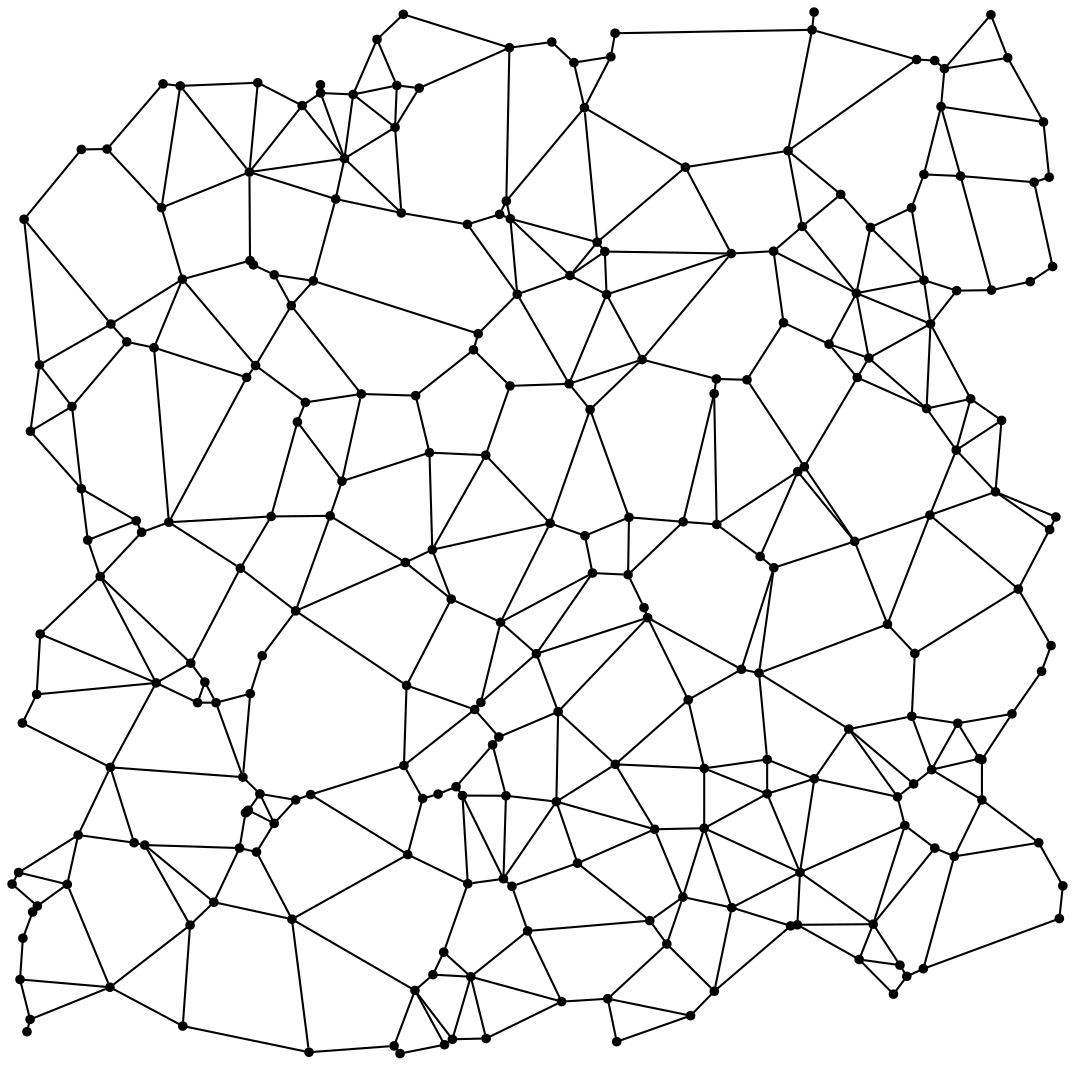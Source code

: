 graph {
	graph [layout=nop, splines=line, bb="-1.25,1.82,505.74,504.37"];
	node [label="", shape=point, height=0.05, width=0.05];
	edge [len=1.00];
0--47; 0--110; 1--20; 1--77; 1--89; 1--181; 2--50; 2--193; 2--246; 3--69; 3--146; 3--216;
4--66; 4--152; 4--238; 4--244; 5--42; 5--77; 5--219; 6--61; 6--83; 6--182; 7--41; 7--141;
7--224; 8--41; 8--74; 8--113; 8--248; 9--55; 9--96; 9--213; 10--76; 10--171; 10--180; 10--184;
11--133; 11--134; 12--82; 12--96; 12--145; 12--200; 12--230; 13--123; 13--150; 13--174; 14--86; 14--102;
14--110; 15--60; 15--70; 15--85; 15--99; 16--129; 16--239; 16--241; 17--166; 17--221; 18--79; 18--95;
18--206; 18--218; 19--88; 19--119; 19--234; 20--24; 20--46; 20--89; 20--124; 21--54; 21--78; 21--158;
21--221; 22--195; 22--243; 22--245; 23--63; 23--97; 23--226; 23--240; 23--246; 24--109; 24--124; 24--137;
24--157; 25--38; 25--81; 25--172; 25--190; 26--32; 26--50; 26--170; 26--246; 27--153; 27--160; 27--208;
27--232; 27--242; 28--66; 28--149; 28--151; 28--169; 28--214; 29--156; 29--168; 29--185; 29--212; 29--223;
30--60; 30--111; 30--135; 31--212; 32--57; 32--177; 32--226; 33--62; 33--84; 33--127; 33--146; 33--216;
34--75; 34--136; 34--196; 35--60; 35--99; 35--128; 36--107; 36--234; 36--238; 37--65; 37--101; 37--114;
37--116; 37--169; 38--103; 38--213; 38--215; 39--219; 40--88; 40--107; 40--154; 40--234; 41--44; 41--74;
42--237; 43--83; 43--126; 43--132; 43--143; 44--104; 44--167; 44--178; 44--207; 45--51; 45--103; 45--131;
46--115; 46--124; 46--181; 47--84; 47--186; 48--78; 48--79; 48--230; 49--51; 49--81; 49--103; 49--149;
50--123; 50--176; 51--175; 51--233; 52--196; 52--205; 52--210; 52--244; 53--56; 53--63; 53--90; 53--95;
53--240; 54--78; 54--145; 54--221; 55--189; 55--213; 56--90; 56--180; 56--184; 57--70; 57--162; 57--218;
57--226; 58--96; 58--106; 58--217; 59--112; 59--160; 59--236; 60--99; 60--118; 61--144; 61--192; 62--102;
62--150; 63--97; 63--171; 63--180; 64--141; 64--178; 65--116; 65--199; 65--204; 66--114; 66--152; 66--169;
66--229; 66--247; 67--109; 67--115; 67--144; 67--171; 67--187; 68--140; 68--156; 69--105; 69--111; 69--197;
70--177; 70--231; 71--108; 71--138; 71--181; 71--182; 72--121; 72--237; 73--85; 73--148; 73--158; 73--201;
74--224; 75--152; 75--183; 76--126; 76--184; 76--192; 77--108; 77--198; 77--219; 79--218; 79--228; 80--96;
80--200; 80--217; 81--149; 81--151; 82--87; 82--98; 82--207; 83--143; 83--209; 84--102; 84--110; 85--148;
86--102; 86--185; 86--212; 87--98; 87--113; 87--207; 88--155; 88--234; 89--120; 89--157; 89--165; 90--95;
90--139; 90--204; 91--93; 91--196; 92--129; 92--179; 92--202; 93--210; 94--155; 94--222; 96--106; 97--187;
97--246; 98--145; 98--166; 99--128; 99--148; 99--248; 100--128; 100--248; 101--114; 101--194; 101--247; 102--110;
102--159; 102--185; 103--213; 104--200; 104--207; 105--117; 105--146; 105--197; 106--213; 106--215; 107--194; 107--238;
107--247; 108--138; 108--198; 109--124; 109--125; 109--173; 111--135; 111--197; 112--160; 113--248; 114--169; 114--247;
115--124; 115--144; 115--181; 116--139; 116--175; 116--233; 117--146; 117--186; 118--135; 118--231; 119--155; 119--205;
120--165; 120--249; 121--134; 121--237; 122--179; 122--203; 123--127; 123--174; 125--174; 125--193; 126--132; 126--192;
127--176; 127--235; 129--138; 129--202; 129--241; 130--184; 130--204; 131--142; 131--189; 131--233; 131--245; 132--164;
133--203; 133--211; 134--188; 136--183; 137--157; 137--173; 138--202; 138--220; 138--227; 138--241; 139--204; 139--206;
139--233; 140--157; 140--191; 140--249; 142--233; 142--243; 142--245; 143--163; 143--164; 143--232; 144--171; 144--181;
147--159; 147--168; 147--173; 147--185; 149--169; 149--175; 151--190; 151--214; 152--183; 152--229; 152--244; 153--202;
153--209; 153--227; 153--242; 154--163; 154--236; 156--223; 158--201; 158--248; 159--174; 159--185; 160--208; 160--232;
161--167; 162--201; 163--194; 163--232; 164--194; 164--199; 165--225; 167--178; 168--185; 168--191; 168--223; 169--175;
170--176; 170--177; 172--190; 175--233; 177--231; 179--211; 182--220; 183--229; 185--212; 187--193; 188--211; 188--237;
188--239; 189--230; 189--245; 191--223; 194--199; 195--228; 198--241; 199--204; 202--227; 202--242; 205--210; 205--234;
206--243; 208--242; 209--220; 209--227; 211--239; 213--215; 214--229; 216--231; 216--235; 218--240; 219--225; 220--227;
222--236; 226--240; 228--230; 231--235; 232--236; 238--247;

0 [pos="72.520994,468.605101"];
1 [pos="323.269228,428.602435"];
2 [pos="193.774176,318.958947"];
3 [pos="55.119803,344.764680"];
4 [pos="428.586695,112.646327"];
5 [pos="434.211039,480.267748"];
6 [pos="352.814413,326.543168"];
7 [pos="12.206553,73.981697"];
8 [pos="31.793770,108.023746"];
9 [pos="202.073946,41.005253"];
10 [pos="296.175665,260.537145"];
11 [pos="497.860883,423.798958"];
12 [pos="134.387168,67.625852"];
13 [pos="125.916347,376.942139"];
14 [pos="118.007764,469.146830"];
15 [pos="85.825791,190.528758"];
16 [pos="431.787505,409.095019"];
17 [pos="113.166768,119.597255"];
18 [pos="222.089540,168.286571"];
19 [pos="464.361935,144.711809"];
20 [pos="280.932897,392.608548"];
21 [pos="119.015131,127.782885"];
22 [pos="213.187291,131.221685"];
23 [pos="201.764581,244.981061"];
24 [pos="239.245430,403.838527"];
25 [pos="285.986314,29.456669"];
26 [pos="158.411246,277.882771"];
27 [pos="453.255627,292.798414"];
28 [pos="345.508623,73.207549"];
29 [pos="163.776128,463.516387"];
30 [pos="36.389953,249.601919"];
31 [pos="148.080720,468.177457"];
32 [pos="152.732512,261.247487"];
33 [pos="81.810287,374.822052"];
34 [pos="429.534059,40.207796"];
35 [pos="13.569435,204.502530"];
36 [pos="432.816344,132.584566"];
37 [pos="332.285415,140.039209"];
38 [pos="263.806251,28.085571"];
39 [pos="385.020270,503.051681"];
40 [pos="431.924098,165.042158"];
41 [pos="26.543925,84.370918"];
42 [pos="442.924929,479.799552"];
43 [pos="377.169332,282.469126"];
44 [pos="47.042675,34.981035"];
45 [pos="240.021087,83.432628"];
46 [pos="284.582953,388.101807"];
47 [pos="45.645659,437.315465"];
48 [pos="143.384869,127.455946"];
49 [pos="306.173091,66.954501"];
50 [pos="167.663742,319.742526"];
51 [pos="271.457032,94.515660"];
52 [pos="452.327092,97.778021"];
53 [pos="234.554869,210.168917"];
54 [pos="125.863592,113.610713"];
55 [pos="207.256172,51.823264"];
56 [pos="278.652870,233.800097"];
57 [pos="136.194182,215.613373"];
58 [pos="207.635223,7.399088"];
59 [pos="498.082499,254.677898"];
60 [pos="42.380123,232.139161"];
61 [pos="338.110525,326.963076"];
62 [pos="114.276542,383.756185"];
63 [pos="258.314115,257.661411"];
64 [pos="5.247705,58.522780"];
65 [pos="324.615913,172.911447"];
66 [pos="378.265306,90.108519"];
67 [pos="267.427107,324.627972"];
68 [pos="187.886540,501.981976"];
69 [pos="28.832463,313.750132"];
70 [pos="109.628263,236.088635"];
71 [pos="365.573395,388.281133"];
72 [pos="469.888732,501.767577"];
73 [pos="97.930081,171.559530"];
74 [pos="3.202239,90.048154"];
75 [pos="426.237428,45.582362"];
76 [pos="322.187315,258.383527"];
77 [pos="372.545438,436.463858"];
78 [pos="136.175286,124.895127"];
79 [pos="188.160843,141.422991"];
80 [pos="183.417908,6.812330"];
81 [pos="314.334438,55.718788"];
82 [pos="96.920849,75.797118"];
83 [pos="380.346760,284.807389"];
84 [pos="71.814668,409.179223"];
85 [pos="92.593094,181.442931"];
86 [pos="139.303432,458.166489"];
87 [pos="63.759638,103.227739"];
88 [pos="453.969641,161.689719"];
89 [pos="274.787269,457.171880"];
90 [pos="251.737873,195.060271"];
91 [pos="502.754242,67.960762"];
92 [pos="453.443798,369.335254"];
93 [pos="504.424620,83.654658"];
94 [pos="494.230382,186.621038"];
95 [pos="225.077649,171.683864"];
96 [pos="193.433368,33.447661"];
97 [pos="227.402652,290.354217"];
98 [pos="109.244779,101.784986"];
99 [pos="69.197179,181.059447"];
100 [pos="4.999783,161.790274"];
101 [pos="362.502378,144.303215"];
102 [pos="113.992337,426.262016"];
103 [pos="247.530955,61.997552"];
104 [pos="81.987309,16.353797"];
105 [pos="13.205006,333.725182"];
106 [pos="211.414068,9.994822"];
107 [pos="401.685945,158.893440"];
108 [pos="379.330077,400.146139"];
109 [pos="242.548098,367.596032"];
110 [pos="80.802751,467.625747"];
111 [pos="33.315471,274.236119"];
112 [pos="501.073408,260.718122"];
113 [pos="58.625909,104.353761"];
114 [pos="362.503108,127.823089"];
115 [pos="285.413209,367.502891"];
116 [pos="289.613363,141.951161"];
117 [pos="5.841680,403.605700"];
118 [pos="62.248752,253.372635"];
119 [pos="465.603252,144.236061"];
120 [pos="269.726432,478.808258"];
121 [pos="477.961243,481.140500"];
122 [pos="488.803080,373.682762"];
123 [pos="134.069515,362.168731"];
124 [pos="267.864476,376.617613"];
125 [pos="223.800338,348.667227"];
126 [pos="338.278934,257.115808"];
127 [pos="116.938920,333.387916"];
128 [pos="11.869505,175.564829"];
129 [pos="437.741678,374.372613"];
130 [pos="303.387918,217.190460"];
131 [pos="235.911078,87.036855"];
132 [pos="359.141622,241.752758"];
133 [pos="490.642555,421.390373"];
134 [pos="495.125393,450.281381"];
135 [pos="59.662008,258.887400"];
136 [pos="423.125213,31.658826"];
137 [pos="234.063474,405.963868"];
138 [pos="405.341588,368.132989"];
139 [pos="262.168173,167.241638"];
140 [pos="238.786176,485.968511"];
141 [pos="9.944440,71.100685"];
142 [pos="237.119894,126.883359"];
143 [pos="404.488601,248.989399"];
144 [pos="302.448189,336.265853"];
145 [pos="117.397586,99.871681"];
146 [pos="47.491887,353.308664"];
147 [pos="186.908535,406.633509"];
148 [pos="89.096996,171.586664"];
149 [pos="322.059456,78.257963"];
150 [pos="115.903620,381.721465"];
151 [pos="337.145363,33.064407"];
152 [pos="413.380291,65.244412"];
153 [pos="439.028275,312.757453"];
154 [pos="433.377401,195.232023"];
155 [pos="479.999091,166.199151"];
156 [pos="175.236108,489.943531"];
157 [pos="237.299836,412.356002"];
158 [pos="110.862464,135.824011"];
159 [pos="155.380975,413.310653"];
160 [pos="472.089864,272.778561"];
161 [pos="7.217908,13.617326"];
162 [pos="120.122799,194.126444"];
163 [pos="420.250835,209.219795"];
164 [pos="365.713108,236.345865"];
165 [pos="287.477758,481.616728"];
166 [pos="112.102904,118.658696"];
167 [pos="8.716709,19.518769"];
168 [pos="183.903107,447.744985"];
169 [pos="332.276222,111.316082"];
170 [pos="137.012581,306.310887"];
171 [pos="277.515233,312.248690"];
172 [pos="290.289992,8.850643"];
173 [pos="218.640266,401.152457"];
174 [pos="144.674654,374.021242"];
175 [pos="308.498684,110.800092"];
176 [pos="140.835377,315.716592"];
177 [pos="124.417418,260.958176"];
178 [pos="3.878610,38.703827"];
179 [pos="470.177971,369.591718"];
180 [pos="275.049692,251.691303"];
181 [pos="345.244020,387.152596"];
182 [pos="370.349999,353.960730"];
183 [pos="406.671365,48.288681"];
184 [pos="295.741288,232.983161"];
185 [pos="159.604763,432.753870"];
186 [pos="33.329622,437.119997"];
187 [pos="239.038134,323.619614"];
188 [pos="445.970640,457.678400"];
189 [pos="218.807645,84.680869"];
190 [pos="325.735216,21.341903"];
191 [pos="195.480961,466.570593"];
192 [pos="337.058496,319.898379"];
193 [pos="221.564343,340.937106"];
194 [pos="358.602206,185.777888"];
195 [pos="204.564398,127.687473"];
196 [pos="437.469191,43.843993"];
197 [pos="8.875643,301.854765"];
198 [pos="397.804723,415.547008"];
199 [pos="350.143446,187.581585"];
200 [pos="142.565743,3.783783"];
201 [pos="114.371029,175.895365"];
202 [pos="440.903780,353.409163"];
203 [pos="499.514980,380.909994"];
204 [pos="305.123137,212.358199"];
205 [pos="465.590863,124.893928"];
206 [pos="233.700103,155.107398"];
207 [pos="85.500094,64.794172"];
208 [pos="475.005777,307.064437"];
209 [pos="405.731278,327.643558"];
210 [pos="492.842325,104.331251"];
211 [pos="455.331030,424.347090"];
212 [pos="148.175244,464.206673"];
213 [pos="220.237429,40.015541"];
214 [pos="373.789255,64.416449"];
215 [pos="227.597126,10.390572"];
216 [pos="68.200232,341.968155"];
217 [pos="186.285937,3.139587"];
218 [pos="189.412892,179.836491"];
219 [pos="384.049581,494.536030"];
220 [pos="392.194691,343.676018"];
221 [pos="113.465531,119.930367"];
222 [pos="498.783416,198.965625"];
223 [pos="184.724540,467.824767"];
224 [pos="0.065637,84.491392"];
225 [pos="289.503900,492.907961"];
226 [pos="188.822643,238.870504"];
227 [pos="411.290626,336.997887"];
228 [pos="197.112751,125.563629"];
229 [pos="377.013428,64.937581"];
230 [pos="189.980078,98.646128"];
231 [pos="75.328153,258.180310"];
232 [pos="440.614283,261.614091"];
233 [pos="261.319897,124.062749"];
234 [pos="441.450582,139.405052"];
235 [pos="112.634353,327.680847"];
236 [pos="483.081070,226.099884"];
237 [pos="447.611214,475.900060"];
238 [pos="425.065509,126.371328"];
239 [pos="437.760402,425.131146"];
240 [pos="210.862720,221.299876"];
241 [pos="412.074682,399.685364"];
242 [pos="460.170379,317.400881"];
243 [pos="230.718825,151.318705"];
244 [pos="442.964511,101.767827"];
245 [pos="216.256286,126.980163"];
246 [pos="200.413955,291.584439"];
247 [pos="385.160473,135.063812"];
248 [pos="47.234104,140.515944"];
249 [pos="259.126561,488.684686"];
}
